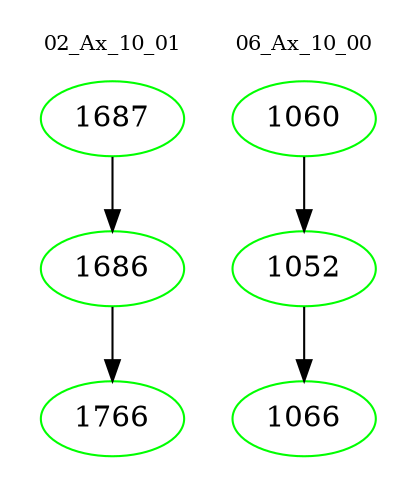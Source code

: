 digraph{
subgraph cluster_0 {
color = white
label = "02_Ax_10_01";
fontsize=10;
T0_1687 [label="1687", color="green"]
T0_1687 -> T0_1686 [color="black"]
T0_1686 [label="1686", color="green"]
T0_1686 -> T0_1766 [color="black"]
T0_1766 [label="1766", color="green"]
}
subgraph cluster_1 {
color = white
label = "06_Ax_10_00";
fontsize=10;
T1_1060 [label="1060", color="green"]
T1_1060 -> T1_1052 [color="black"]
T1_1052 [label="1052", color="green"]
T1_1052 -> T1_1066 [color="black"]
T1_1066 [label="1066", color="green"]
}
}
